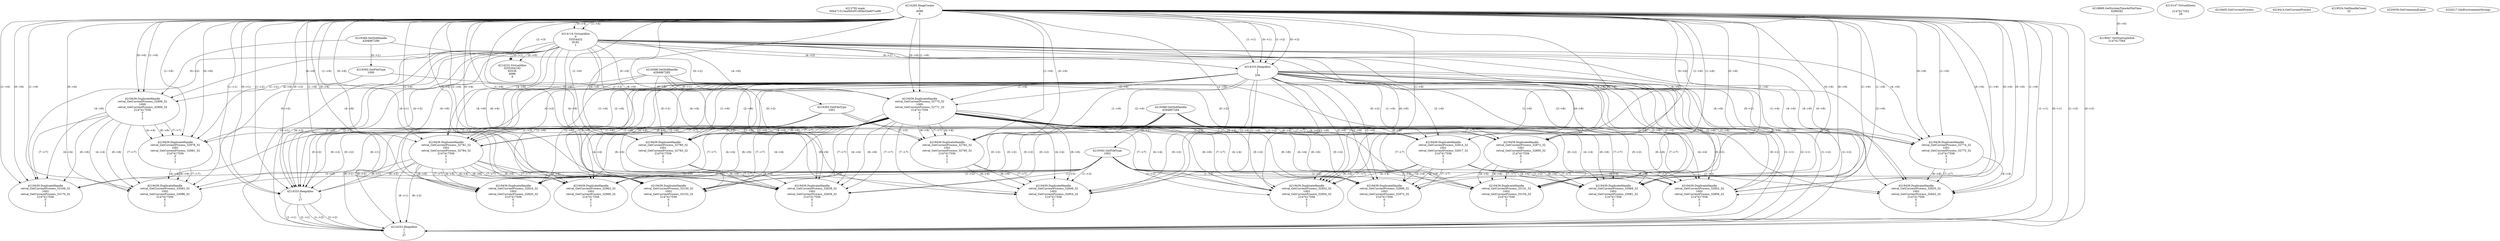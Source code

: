 // Global SCDG with merge call
digraph {
	0 [label="4213792.main
00b471513eaf40cf51d09a55ad07ca98"]
	1 [label="4214265.HeapCreate
1
4096
0"]
	2 [label="4218869.GetSystemTimeAsFileTime
4288292"]
	3 [label="4214116.VirtualAlloc
0
33554432
8192
1"]
	1 -> 3 [label="(1-->4)"]
	1 -> 3 [label="(0-->4)"]
	4 [label="4214147.VirtualQuery

2147417352
28"]
	5 [label="4214222.VirtualAlloc
3255304192
65536
4096
4"]
	3 -> 5 [label="(0-->1)"]
	1 -> 5 [label="(2-->3)"]
	3 -> 5 [label="(0-->0)"]
	6 [label="4219047.GetStartupInfoA
2147417564"]
	2 -> 6 [label="(0-->0)"]
	7 [label="4219368.GetStdHandle
4294967286"]
	8 [label="4219392.GetFileType
1000"]
	7 -> 8 [label="(0-->1)"]
	9 [label="4219405.GetCurrentProcess
"]
	10 [label="4219414.GetCurrentProcess
"]
	11 [label="4219439.DuplicateHandle
retval_GetCurrentProcess_32906_32
1000
retval_GetCurrentProcess_32909_32
2147417556
0
1
2"]
	7 -> 11 [label="(0-->2)"]
	8 -> 11 [label="(1-->2)"]
	1 -> 11 [label="(1-->6)"]
	1 -> 11 [label="(0-->6)"]
	3 -> 11 [label="(4-->6)"]
	12 [label="4219368.GetStdHandle
4294967285"]
	13 [label="4219392.GetFileType
1001"]
	12 -> 13 [label="(0-->1)"]
	14 [label="4219368.GetStdHandle
4294967284"]
	15 [label="4219392.GetFileType
1002"]
	14 -> 15 [label="(0-->1)"]
	16 [label="4219439.DuplicateHandle
retval_GetCurrentProcess_33169_32
1002
retval_GetCurrentProcess_33170_32
2147417556
0
1
2"]
	14 -> 16 [label="(0-->2)"]
	15 -> 16 [label="(1-->2)"]
	11 -> 16 [label="(4-->4)"]
	1 -> 16 [label="(1-->6)"]
	1 -> 16 [label="(0-->6)"]
	3 -> 16 [label="(4-->6)"]
	11 -> 16 [label="(6-->6)"]
	11 -> 16 [label="(7-->7)"]
	17 [label="4219524.SetHandleCount
32"]
	18 [label="4220059.GetCommandLineA
"]
	19 [label="4214333.HeapAlloc
1
1
256"]
	1 -> 19 [label="(1-->1)"]
	1 -> 19 [label="(0-->1)"]
	3 -> 19 [label="(4-->1)"]
	1 -> 19 [label="(1-->2)"]
	1 -> 19 [label="(0-->2)"]
	3 -> 19 [label="(4-->2)"]
	20 [label="4219439.DuplicateHandle
retval_GetCurrentProcess_32770_32
1000
retval_GetCurrentProcess_32771_32
2147417556
0
1
2"]
	7 -> 20 [label="(0-->2)"]
	8 -> 20 [label="(1-->2)"]
	1 -> 20 [label="(1-->6)"]
	1 -> 20 [label="(0-->6)"]
	3 -> 20 [label="(4-->6)"]
	19 -> 20 [label="(1-->6)"]
	19 -> 20 [label="(2-->6)"]
	21 [label="4219439.DuplicateHandle
retval_GetCurrentProcess_32814_32
1001
retval_GetCurrentProcess_32817_32
2147417556
0
1
2"]
	12 -> 21 [label="(0-->2)"]
	13 -> 21 [label="(1-->2)"]
	20 -> 21 [label="(4-->4)"]
	1 -> 21 [label="(1-->6)"]
	1 -> 21 [label="(0-->6)"]
	3 -> 21 [label="(4-->6)"]
	19 -> 21 [label="(1-->6)"]
	19 -> 21 [label="(2-->6)"]
	20 -> 21 [label="(6-->6)"]
	20 -> 21 [label="(7-->7)"]
	22 [label="4219439.DuplicateHandle
retval_GetCurrentProcess_33069_32
1002
retval_GetCurrentProcess_33081_32
2147417556
0
1
2"]
	14 -> 22 [label="(0-->2)"]
	15 -> 22 [label="(1-->2)"]
	20 -> 22 [label="(4-->4)"]
	21 -> 22 [label="(4-->4)"]
	1 -> 22 [label="(1-->6)"]
	1 -> 22 [label="(0-->6)"]
	3 -> 22 [label="(4-->6)"]
	19 -> 22 [label="(1-->6)"]
	19 -> 22 [label="(2-->6)"]
	20 -> 22 [label="(6-->6)"]
	21 -> 22 [label="(6-->6)"]
	20 -> 22 [label="(7-->7)"]
	21 -> 22 [label="(7-->7)"]
	23 [label="4219439.DuplicateHandle
retval_GetCurrentProcess_32781_32
1001
retval_GetCurrentProcess_32784_32
2147417556
0
1
2"]
	12 -> 23 [label="(0-->2)"]
	13 -> 23 [label="(1-->2)"]
	20 -> 23 [label="(4-->4)"]
	1 -> 23 [label="(1-->6)"]
	1 -> 23 [label="(0-->6)"]
	3 -> 23 [label="(4-->6)"]
	19 -> 23 [label="(1-->6)"]
	19 -> 23 [label="(2-->6)"]
	20 -> 23 [label="(6-->6)"]
	20 -> 23 [label="(7-->7)"]
	24 [label="4214333.HeapAlloc
1
1
17"]
	1 -> 24 [label="(1-->1)"]
	1 -> 24 [label="(0-->1)"]
	3 -> 24 [label="(4-->1)"]
	19 -> 24 [label="(1-->1)"]
	19 -> 24 [label="(2-->1)"]
	20 -> 24 [label="(6-->1)"]
	23 -> 24 [label="(6-->1)"]
	1 -> 24 [label="(1-->2)"]
	1 -> 24 [label="(0-->2)"]
	3 -> 24 [label="(4-->2)"]
	19 -> 24 [label="(1-->2)"]
	19 -> 24 [label="(2-->2)"]
	20 -> 24 [label="(6-->2)"]
	23 -> 24 [label="(6-->2)"]
	25 [label="4220217.GetEnvironmentStrings
"]
	26 [label="4214333.HeapAlloc
1
1
37"]
	1 -> 26 [label="(1-->1)"]
	1 -> 26 [label="(0-->1)"]
	3 -> 26 [label="(4-->1)"]
	19 -> 26 [label="(1-->1)"]
	19 -> 26 [label="(2-->1)"]
	20 -> 26 [label="(6-->1)"]
	23 -> 26 [label="(6-->1)"]
	24 -> 26 [label="(1-->1)"]
	24 -> 26 [label="(2-->1)"]
	1 -> 26 [label="(1-->2)"]
	1 -> 26 [label="(0-->2)"]
	3 -> 26 [label="(4-->2)"]
	19 -> 26 [label="(1-->2)"]
	19 -> 26 [label="(2-->2)"]
	20 -> 26 [label="(6-->2)"]
	23 -> 26 [label="(6-->2)"]
	24 -> 26 [label="(1-->2)"]
	24 -> 26 [label="(2-->2)"]
	27 [label="4219439.DuplicateHandle
retval_GetCurrentProcess_32852_32
1002
retval_GetCurrentProcess_32856_32
2147417556
0
1
2"]
	14 -> 27 [label="(0-->2)"]
	15 -> 27 [label="(1-->2)"]
	20 -> 27 [label="(4-->4)"]
	21 -> 27 [label="(4-->4)"]
	1 -> 27 [label="(1-->6)"]
	1 -> 27 [label="(0-->6)"]
	3 -> 27 [label="(4-->6)"]
	19 -> 27 [label="(1-->6)"]
	19 -> 27 [label="(2-->6)"]
	20 -> 27 [label="(6-->6)"]
	21 -> 27 [label="(6-->6)"]
	20 -> 27 [label="(7-->7)"]
	21 -> 27 [label="(7-->7)"]
	28 [label="4219439.DuplicateHandle
retval_GetCurrentProcess_32774_32
1001
retval_GetCurrentProcess_32775_32
2147417556
0
1
2"]
	12 -> 28 [label="(0-->2)"]
	13 -> 28 [label="(1-->2)"]
	1 -> 28 [label="(1-->6)"]
	1 -> 28 [label="(0-->6)"]
	3 -> 28 [label="(4-->6)"]
	19 -> 28 [label="(1-->6)"]
	19 -> 28 [label="(2-->6)"]
	29 [label="4219439.DuplicateHandle
retval_GetCurrentProcess_32835_32
1002
retval_GetCurrentProcess_32842_32
2147417556
0
1
2"]
	14 -> 29 [label="(0-->2)"]
	15 -> 29 [label="(1-->2)"]
	28 -> 29 [label="(4-->4)"]
	1 -> 29 [label="(1-->6)"]
	1 -> 29 [label="(0-->6)"]
	3 -> 29 [label="(4-->6)"]
	19 -> 29 [label="(1-->6)"]
	19 -> 29 [label="(2-->6)"]
	28 -> 29 [label="(6-->6)"]
	28 -> 29 [label="(7-->7)"]
	30 [label="4219439.DuplicateHandle
retval_GetCurrentProcess_32816_32
1002
retval_GetCurrentProcess_32820_32
2147417556
0
1
2"]
	14 -> 30 [label="(0-->2)"]
	15 -> 30 [label="(1-->2)"]
	20 -> 30 [label="(4-->4)"]
	23 -> 30 [label="(4-->4)"]
	1 -> 30 [label="(1-->6)"]
	1 -> 30 [label="(0-->6)"]
	3 -> 30 [label="(4-->6)"]
	19 -> 30 [label="(1-->6)"]
	19 -> 30 [label="(2-->6)"]
	20 -> 30 [label="(6-->6)"]
	23 -> 30 [label="(6-->6)"]
	20 -> 30 [label="(7-->7)"]
	23 -> 30 [label="(7-->7)"]
	31 [label="4219439.DuplicateHandle
retval_GetCurrentProcess_32780_32
1001
retval_GetCurrentProcess_32783_32
2147417556
0
1
2"]
	12 -> 31 [label="(0-->2)"]
	13 -> 31 [label="(1-->2)"]
	20 -> 31 [label="(4-->4)"]
	1 -> 31 [label="(1-->6)"]
	1 -> 31 [label="(0-->6)"]
	3 -> 31 [label="(4-->6)"]
	19 -> 31 [label="(1-->6)"]
	19 -> 31 [label="(2-->6)"]
	20 -> 31 [label="(6-->6)"]
	20 -> 31 [label="(7-->7)"]
	32 [label="4219439.DuplicateHandle
retval_GetCurrentProcess_32838_32
1002
retval_GetCurrentProcess_32839_32
2147417556
0
1
2"]
	14 -> 32 [label="(0-->2)"]
	15 -> 32 [label="(1-->2)"]
	20 -> 32 [label="(4-->4)"]
	31 -> 32 [label="(4-->4)"]
	1 -> 32 [label="(1-->6)"]
	1 -> 32 [label="(0-->6)"]
	3 -> 32 [label="(4-->6)"]
	19 -> 32 [label="(1-->6)"]
	19 -> 32 [label="(2-->6)"]
	20 -> 32 [label="(6-->6)"]
	31 -> 32 [label="(6-->6)"]
	20 -> 32 [label="(7-->7)"]
	31 -> 32 [label="(7-->7)"]
	33 [label="4219439.DuplicateHandle
retval_GetCurrentProcess_32782_32
1001
retval_GetCurrentProcess_32785_32
2147417556
0
1
2"]
	12 -> 33 [label="(0-->2)"]
	13 -> 33 [label="(1-->2)"]
	20 -> 33 [label="(4-->4)"]
	1 -> 33 [label="(1-->6)"]
	1 -> 33 [label="(0-->6)"]
	3 -> 33 [label="(4-->6)"]
	19 -> 33 [label="(1-->6)"]
	19 -> 33 [label="(2-->6)"]
	20 -> 33 [label="(6-->6)"]
	20 -> 33 [label="(7-->7)"]
	34 [label="4219439.DuplicateHandle
retval_GetCurrentProcess_32849_32
1002
retval_GetCurrentProcess_32854_32
2147417556
0
1
2"]
	14 -> 34 [label="(0-->2)"]
	15 -> 34 [label="(1-->2)"]
	20 -> 34 [label="(4-->4)"]
	33 -> 34 [label="(4-->4)"]
	1 -> 34 [label="(1-->6)"]
	1 -> 34 [label="(0-->6)"]
	3 -> 34 [label="(4-->6)"]
	19 -> 34 [label="(1-->6)"]
	19 -> 34 [label="(2-->6)"]
	20 -> 34 [label="(6-->6)"]
	33 -> 34 [label="(6-->6)"]
	20 -> 34 [label="(7-->7)"]
	33 -> 34 [label="(7-->7)"]
	35 [label="4219439.DuplicateHandle
retval_GetCurrentProcess_32952_32
1002
retval_GetCurrentProcess_32954_32
2147417556
0
1
2"]
	14 -> 35 [label="(0-->2)"]
	15 -> 35 [label="(1-->2)"]
	20 -> 35 [label="(4-->4)"]
	21 -> 35 [label="(4-->4)"]
	1 -> 35 [label="(1-->6)"]
	1 -> 35 [label="(0-->6)"]
	3 -> 35 [label="(4-->6)"]
	19 -> 35 [label="(1-->6)"]
	19 -> 35 [label="(2-->6)"]
	20 -> 35 [label="(6-->6)"]
	21 -> 35 [label="(6-->6)"]
	20 -> 35 [label="(7-->7)"]
	21 -> 35 [label="(7-->7)"]
	36 [label="4219439.DuplicateHandle
retval_GetCurrentProcess_32963_32
1002
retval_GetCurrentProcess_32966_32
2147417556
0
1
2"]
	14 -> 36 [label="(0-->2)"]
	15 -> 36 [label="(1-->2)"]
	20 -> 36 [label="(4-->4)"]
	23 -> 36 [label="(4-->4)"]
	1 -> 36 [label="(1-->6)"]
	1 -> 36 [label="(0-->6)"]
	3 -> 36 [label="(4-->6)"]
	19 -> 36 [label="(1-->6)"]
	19 -> 36 [label="(2-->6)"]
	20 -> 36 [label="(6-->6)"]
	23 -> 36 [label="(6-->6)"]
	20 -> 36 [label="(7-->7)"]
	23 -> 36 [label="(7-->7)"]
	37 [label="4219439.DuplicateHandle
retval_GetCurrentProcess_32899_32
1002
retval_GetCurrentProcess_32973_32
2147417556
0
1
2"]
	14 -> 37 [label="(0-->2)"]
	15 -> 37 [label="(1-->2)"]
	20 -> 37 [label="(4-->4)"]
	21 -> 37 [label="(4-->4)"]
	1 -> 37 [label="(1-->6)"]
	1 -> 37 [label="(0-->6)"]
	3 -> 37 [label="(4-->6)"]
	19 -> 37 [label="(1-->6)"]
	19 -> 37 [label="(2-->6)"]
	20 -> 37 [label="(6-->6)"]
	21 -> 37 [label="(6-->6)"]
	20 -> 37 [label="(7-->7)"]
	21 -> 37 [label="(7-->7)"]
	38 [label="4219439.DuplicateHandle
retval_GetCurrentProcess_32978_32
1001
retval_GetCurrentProcess_32981_32
2147417556
0
1
2"]
	12 -> 38 [label="(0-->2)"]
	13 -> 38 [label="(1-->2)"]
	11 -> 38 [label="(4-->4)"]
	1 -> 38 [label="(1-->6)"]
	1 -> 38 [label="(0-->6)"]
	3 -> 38 [label="(4-->6)"]
	11 -> 38 [label="(6-->6)"]
	11 -> 38 [label="(7-->7)"]
	39 [label="4219439.DuplicateHandle
retval_GetCurrentProcess_33083_32
1002
retval_GetCurrentProcess_33086_32
2147417556
0
1
2"]
	14 -> 39 [label="(0-->2)"]
	15 -> 39 [label="(1-->2)"]
	11 -> 39 [label="(4-->4)"]
	38 -> 39 [label="(4-->4)"]
	1 -> 39 [label="(1-->6)"]
	1 -> 39 [label="(0-->6)"]
	3 -> 39 [label="(4-->6)"]
	11 -> 39 [label="(6-->6)"]
	38 -> 39 [label="(6-->6)"]
	11 -> 39 [label="(7-->7)"]
	38 -> 39 [label="(7-->7)"]
	40 [label="4219439.DuplicateHandle
retval_GetCurrentProcess_33150_32
1002
retval_GetCurrentProcess_33152_32
2147417556
0
1
2"]
	14 -> 40 [label="(0-->2)"]
	15 -> 40 [label="(1-->2)"]
	20 -> 40 [label="(4-->4)"]
	23 -> 40 [label="(4-->4)"]
	1 -> 40 [label="(1-->6)"]
	1 -> 40 [label="(0-->6)"]
	3 -> 40 [label="(4-->6)"]
	19 -> 40 [label="(1-->6)"]
	19 -> 40 [label="(2-->6)"]
	20 -> 40 [label="(6-->6)"]
	23 -> 40 [label="(6-->6)"]
	20 -> 40 [label="(7-->7)"]
	23 -> 40 [label="(7-->7)"]
	41 [label="4219439.DuplicateHandle
retval_GetCurrentProcess_32872_32
1001
retval_GetCurrentProcess_32895_32
2147417556
0
1
2"]
	12 -> 41 [label="(0-->2)"]
	13 -> 41 [label="(1-->2)"]
	20 -> 41 [label="(4-->4)"]
	1 -> 41 [label="(1-->6)"]
	1 -> 41 [label="(0-->6)"]
	3 -> 41 [label="(4-->6)"]
	19 -> 41 [label="(1-->6)"]
	19 -> 41 [label="(2-->6)"]
	20 -> 41 [label="(6-->6)"]
	20 -> 41 [label="(7-->7)"]
	42 [label="4219439.DuplicateHandle
retval_GetCurrentProcess_33151_32
1002
retval_GetCurrentProcess_33154_32
2147417556
0
1
2"]
	14 -> 42 [label="(0-->2)"]
	15 -> 42 [label="(1-->2)"]
	20 -> 42 [label="(4-->4)"]
	41 -> 42 [label="(4-->4)"]
	1 -> 42 [label="(1-->6)"]
	1 -> 42 [label="(0-->6)"]
	3 -> 42 [label="(4-->6)"]
	19 -> 42 [label="(1-->6)"]
	19 -> 42 [label="(2-->6)"]
	20 -> 42 [label="(6-->6)"]
	41 -> 42 [label="(6-->6)"]
	20 -> 42 [label="(7-->7)"]
	41 -> 42 [label="(7-->7)"]
}
